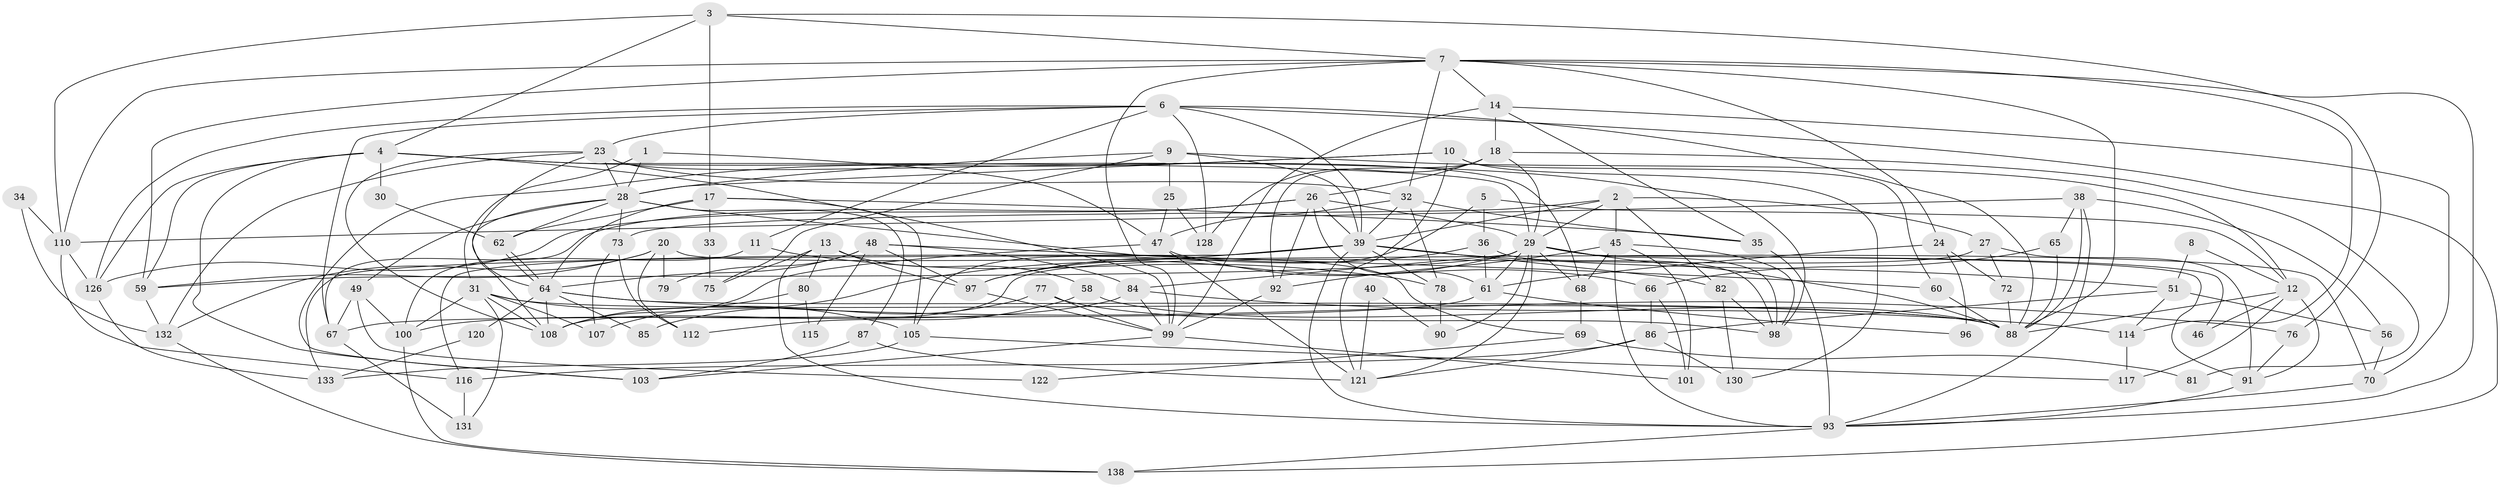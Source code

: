 // original degree distribution, {3: 0.2857142857142857, 4: 0.2857142857142857, 6: 0.10714285714285714, 2: 0.11428571428571428, 5: 0.16428571428571428, 7: 0.03571428571428571, 8: 0.007142857142857143}
// Generated by graph-tools (version 1.1) at 2025/18/03/04/25 18:18:32]
// undirected, 98 vertices, 231 edges
graph export_dot {
graph [start="1"]
  node [color=gray90,style=filled];
  1 [super="+52"];
  2 [super="+111"];
  3 [super="+43"];
  4 [super="+44+53"];
  5;
  6 [super="+21"];
  7 [super="+16"];
  8;
  9 [super="+135"];
  10;
  11 [super="+42"];
  12 [super="+15+50"];
  13 [super="+19"];
  14;
  17 [super="+57"];
  18;
  20;
  23 [super="+140"];
  24 [super="+74"];
  25;
  26 [super="+94"];
  27;
  28 [super="+113"];
  29 [super="+125+139+37"];
  30;
  31 [super="+83"];
  32 [super="+71"];
  33;
  34;
  35;
  36;
  38;
  39 [super="+54+123"];
  40;
  45;
  46;
  47;
  48;
  49;
  51;
  56;
  58;
  59;
  60;
  61;
  62;
  64 [super="+89+106"];
  65;
  66;
  67;
  68;
  69;
  70;
  72;
  73;
  75;
  76;
  77;
  78;
  79;
  80;
  81;
  82;
  84;
  85;
  86;
  87;
  88 [super="+118+95"];
  90;
  91 [super="+124"];
  92;
  93 [super="+104"];
  96;
  97;
  98 [super="+137"];
  99 [super="+134"];
  100;
  101;
  103;
  105;
  107;
  108;
  110 [super="+127"];
  112;
  114;
  115;
  116;
  117;
  120;
  121 [super="+129"];
  122;
  126;
  128;
  130;
  131;
  132;
  133;
  138;
  1 -- 28;
  1 -- 31;
  1 -- 47;
  2 -- 45;
  2 -- 82;
  2 -- 73;
  2 -- 27;
  2 -- 39;
  2 -- 29;
  3 -- 17;
  3 -- 110;
  3 -- 76;
  3 -- 4;
  3 -- 7;
  4 -- 30 [weight=2];
  4 -- 98;
  4 -- 99;
  4 -- 103;
  4 -- 59;
  4 -- 126;
  4 -- 29;
  5 -- 105;
  5 -- 36;
  5 -- 12;
  6 -- 138;
  6 -- 88;
  6 -- 128;
  6 -- 39;
  6 -- 67;
  6 -- 23;
  6 -- 11;
  6 -- 126;
  7 -- 14;
  7 -- 93;
  7 -- 32;
  7 -- 99;
  7 -- 88;
  7 -- 110;
  7 -- 114;
  7 -- 24;
  7 -- 59;
  8 -- 12;
  8 -- 51;
  9 -- 25;
  9 -- 75;
  9 -- 39;
  9 -- 12;
  9 -- 28;
  10 -- 60;
  10 -- 28;
  10 -- 103;
  10 -- 130;
  10 -- 121;
  11 -- 78;
  11 -- 100;
  12 -- 117;
  12 -- 88;
  12 -- 91;
  12 -- 46;
  13 -- 97;
  13 -- 75;
  13 -- 58;
  13 -- 80;
  13 -- 93;
  14 -- 70;
  14 -- 18;
  14 -- 35;
  14 -- 99;
  17 -- 62;
  17 -- 105;
  17 -- 35;
  17 -- 33;
  17 -- 64;
  18 -- 92;
  18 -- 81;
  18 -- 128;
  18 -- 26;
  18 -- 29;
  20 -- 59;
  20 -- 132;
  20 -- 70;
  20 -- 79;
  20 -- 112;
  23 -- 68;
  23 -- 108;
  23 -- 28;
  23 -- 32;
  23 -- 132;
  23 -- 64;
  24 -- 72;
  24 -- 96 [weight=2];
  24 -- 61;
  25 -- 128;
  25 -- 47;
  26 -- 67 [weight=2];
  26 -- 39;
  26 -- 29;
  26 -- 92;
  26 -- 61;
  26 -- 126;
  27 -- 108;
  27 -- 72;
  27 -- 91;
  28 -- 108;
  28 -- 69;
  28 -- 87;
  28 -- 49;
  28 -- 62;
  28 -- 73;
  29 -- 90;
  29 -- 121;
  29 -- 46;
  29 -- 98;
  29 -- 97;
  29 -- 61;
  29 -- 91 [weight=2];
  29 -- 68;
  29 -- 84;
  29 -- 88;
  29 -- 59;
  30 -- 62;
  31 -- 131;
  31 -- 100;
  31 -- 108;
  31 -- 107;
  31 -- 105;
  31 -- 88;
  32 -- 35;
  32 -- 78;
  32 -- 47;
  32 -- 39;
  33 -- 75;
  34 -- 110;
  34 -- 132;
  35 -- 93;
  36 -- 61;
  36 -- 97;
  36 -- 98;
  38 -- 110;
  38 -- 56;
  38 -- 65;
  38 -- 88;
  38 -- 93;
  39 -- 78;
  39 -- 116;
  39 -- 107;
  39 -- 93;
  39 -- 82;
  39 -- 51;
  39 -- 133;
  40 -- 121;
  40 -- 90;
  45 -- 101;
  45 -- 68;
  45 -- 92;
  45 -- 93;
  45 -- 98;
  47 -- 121;
  47 -- 108;
  47 -- 66;
  48 -- 84;
  48 -- 97;
  48 -- 60;
  48 -- 79;
  48 -- 115;
  48 -- 64;
  49 -- 67;
  49 -- 100;
  49 -- 122;
  51 -- 86;
  51 -- 114;
  51 -- 56;
  56 -- 70;
  58 -- 112;
  58 -- 88;
  59 -- 132;
  60 -- 88;
  61 -- 67;
  61 -- 96;
  62 -- 64;
  62 -- 64;
  64 -- 108;
  64 -- 120;
  64 -- 85;
  64 -- 88;
  64 -- 76;
  65 -- 66;
  65 -- 88;
  66 -- 86;
  66 -- 101;
  67 -- 131;
  68 -- 69;
  69 -- 81;
  69 -- 122;
  70 -- 93;
  72 -- 88;
  73 -- 107;
  73 -- 112;
  76 -- 91;
  77 -- 99;
  77 -- 85;
  77 -- 98;
  78 -- 90;
  80 -- 108;
  80 -- 115;
  82 -- 130;
  82 -- 98;
  84 -- 114;
  84 -- 100;
  84 -- 99;
  86 -- 121;
  86 -- 130;
  86 -- 116;
  87 -- 103;
  87 -- 121;
  91 -- 93;
  92 -- 99;
  93 -- 138;
  97 -- 99;
  99 -- 101;
  99 -- 103;
  100 -- 138;
  105 -- 133;
  105 -- 117;
  110 -- 116;
  110 -- 126;
  114 -- 117;
  116 -- 131;
  120 -- 133;
  126 -- 133;
  132 -- 138;
}
